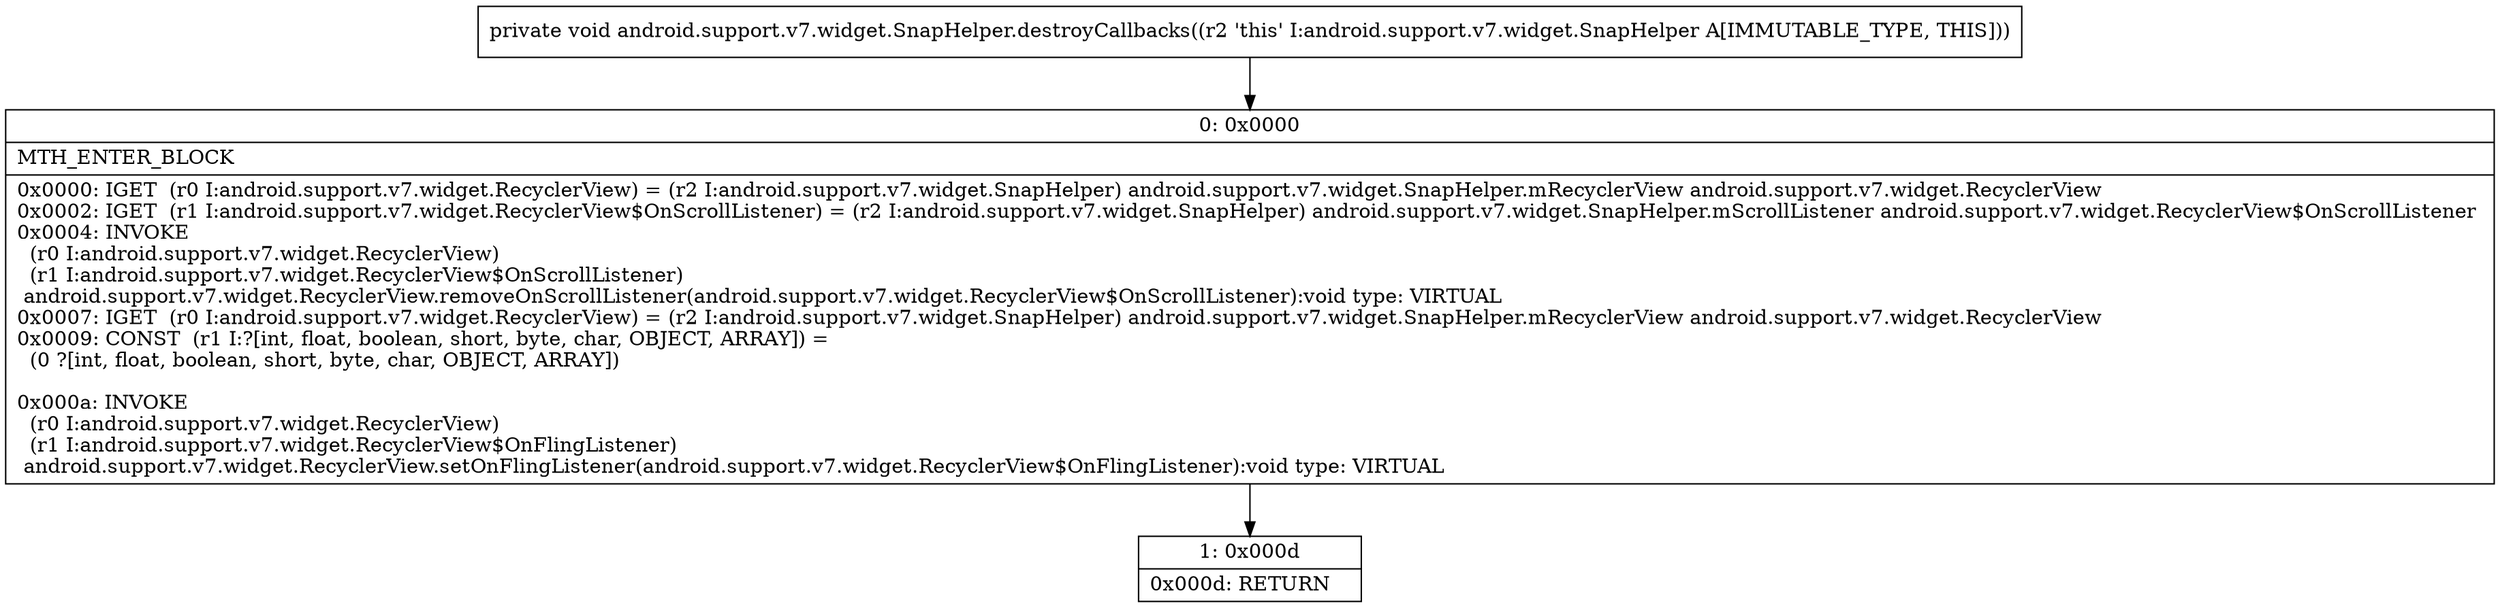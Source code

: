 digraph "CFG forandroid.support.v7.widget.SnapHelper.destroyCallbacks()V" {
Node_0 [shape=record,label="{0\:\ 0x0000|MTH_ENTER_BLOCK\l|0x0000: IGET  (r0 I:android.support.v7.widget.RecyclerView) = (r2 I:android.support.v7.widget.SnapHelper) android.support.v7.widget.SnapHelper.mRecyclerView android.support.v7.widget.RecyclerView \l0x0002: IGET  (r1 I:android.support.v7.widget.RecyclerView$OnScrollListener) = (r2 I:android.support.v7.widget.SnapHelper) android.support.v7.widget.SnapHelper.mScrollListener android.support.v7.widget.RecyclerView$OnScrollListener \l0x0004: INVOKE  \l  (r0 I:android.support.v7.widget.RecyclerView)\l  (r1 I:android.support.v7.widget.RecyclerView$OnScrollListener)\l android.support.v7.widget.RecyclerView.removeOnScrollListener(android.support.v7.widget.RecyclerView$OnScrollListener):void type: VIRTUAL \l0x0007: IGET  (r0 I:android.support.v7.widget.RecyclerView) = (r2 I:android.support.v7.widget.SnapHelper) android.support.v7.widget.SnapHelper.mRecyclerView android.support.v7.widget.RecyclerView \l0x0009: CONST  (r1 I:?[int, float, boolean, short, byte, char, OBJECT, ARRAY]) = \l  (0 ?[int, float, boolean, short, byte, char, OBJECT, ARRAY])\l \l0x000a: INVOKE  \l  (r0 I:android.support.v7.widget.RecyclerView)\l  (r1 I:android.support.v7.widget.RecyclerView$OnFlingListener)\l android.support.v7.widget.RecyclerView.setOnFlingListener(android.support.v7.widget.RecyclerView$OnFlingListener):void type: VIRTUAL \l}"];
Node_1 [shape=record,label="{1\:\ 0x000d|0x000d: RETURN   \l}"];
MethodNode[shape=record,label="{private void android.support.v7.widget.SnapHelper.destroyCallbacks((r2 'this' I:android.support.v7.widget.SnapHelper A[IMMUTABLE_TYPE, THIS])) }"];
MethodNode -> Node_0;
Node_0 -> Node_1;
}

